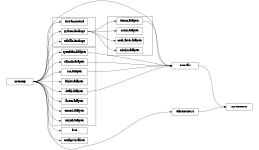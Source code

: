 digraph G {
  rankdir=LR;
  ratio=fill;
  size="2,1";
  node[shape=box width=2];
  ranksep="0.8";
  edge[headport="w"  tailport="e"];

  preCICE;

  subgraph cluster_bindings {
    graph[rank=same];
    "fortran-module" "python-bindings" "matlab-bindings";
  }
  preCICE->{"fortran-module" "python-bindings" "matlab-bindings"};

  subgraph cluster_pyadapters {
    graph[rank=same];
    "fenics-adapter" "nutils-adapter" "code_aster-adapter" "mbdyn-adapter";
  }
  "python-bindings" -> {"fenics-adapter" "nutils-adapter" "code_aster-adapter" "mbdyn-adapter"};

  subgraph cluster_cppadapters {
    graph[rank=same];
    "dealii-adapter" "openfoam-adapter" "calculix-adapter" "athlet-adapter" "su2-adapter" "fluent-adapter" "comsol-adapter" "lsdyna-adapter";
  }
  preCICE -> {"dealii-adapter" "openfoam-adapter" "calculix-adapter" "athlet-adapter" "su2-adapter" "fluent-adapter" "comsol-adapter" "lsdyna-adapter"};

  elastictube1d aste "config-visualizer";
  preCICE -> {elastictube1d aste "config-visualizer"};

  {preCICE "fenics-adapter" "su2-adapter" "calculix-adapter" "openfoam-adapter" "dealii-adapter"} -> tutorials;
  {elastictube1d tutorials} -> systemtests;
}
